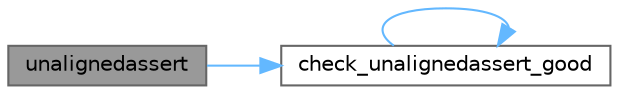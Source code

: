 digraph "unalignedassert"
{
 // LATEX_PDF_SIZE
  bgcolor="transparent";
  edge [fontname=Helvetica,fontsize=10,labelfontname=Helvetica,labelfontsize=10];
  node [fontname=Helvetica,fontsize=10,shape=box,height=0.2,width=0.4];
  rankdir="LR";
  Node1 [id="Node000001",label="unalignedassert",height=0.2,width=0.4,color="gray40", fillcolor="grey60", style="filled", fontcolor="black",tooltip=" "];
  Node1 -> Node2 [id="edge1_Node000001_Node000002",color="steelblue1",style="solid",tooltip=" "];
  Node2 [id="Node000002",label="check_unalignedassert_good",height=0.2,width=0.4,color="grey40", fillcolor="white", style="filled",URL="$unalignedassert_8cpp.html#ab68cfb6354614e6f7eb0a3777646b469",tooltip=" "];
  Node2 -> Node2 [id="edge2_Node000002_Node000002",color="steelblue1",style="solid",tooltip=" "];
}

